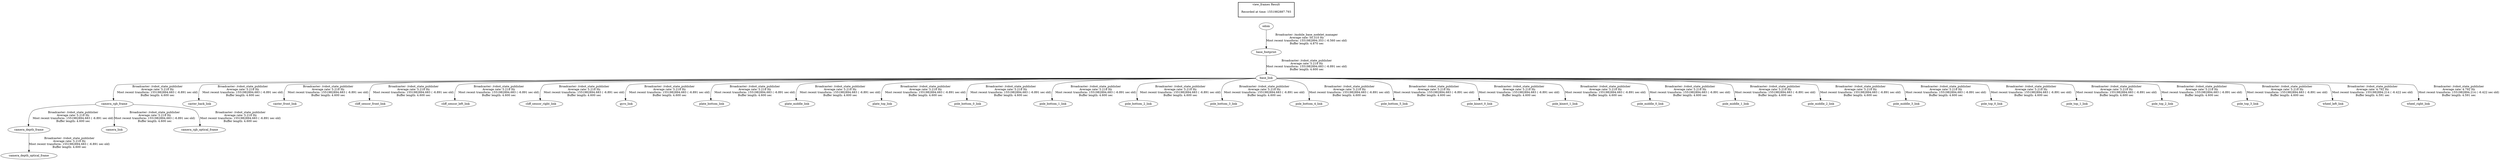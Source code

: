 digraph G {
"odom" -> "base_footprint"[label="Broadcaster: /mobile_base_nodelet_manager\nAverage rate: 50.310 Hz\nMost recent transform: 1551982894.353 ( -6.560 sec old)\nBuffer length: 4.870 sec\n"];
"base_footprint" -> "base_link"[label="Broadcaster: /robot_state_publisher\nAverage rate: 5.218 Hz\nMost recent transform: 1551982894.683 ( -6.891 sec old)\nBuffer length: 4.600 sec\n"];
"camera_rgb_frame" -> "camera_depth_frame"[label="Broadcaster: /robot_state_publisher\nAverage rate: 5.218 Hz\nMost recent transform: 1551982894.683 ( -6.891 sec old)\nBuffer length: 4.600 sec\n"];
"base_link" -> "camera_rgb_frame"[label="Broadcaster: /robot_state_publisher\nAverage rate: 5.218 Hz\nMost recent transform: 1551982894.683 ( -6.891 sec old)\nBuffer length: 4.600 sec\n"];
"camera_depth_frame" -> "camera_depth_optical_frame"[label="Broadcaster: /robot_state_publisher\nAverage rate: 5.218 Hz\nMost recent transform: 1551982894.683 ( -6.891 sec old)\nBuffer length: 4.600 sec\n"];
"camera_rgb_frame" -> "camera_link"[label="Broadcaster: /robot_state_publisher\nAverage rate: 5.218 Hz\nMost recent transform: 1551982894.683 ( -6.891 sec old)\nBuffer length: 4.600 sec\n"];
"camera_rgb_frame" -> "camera_rgb_optical_frame"[label="Broadcaster: /robot_state_publisher\nAverage rate: 5.218 Hz\nMost recent transform: 1551982894.683 ( -6.891 sec old)\nBuffer length: 4.600 sec\n"];
"base_link" -> "caster_back_link"[label="Broadcaster: /robot_state_publisher\nAverage rate: 5.218 Hz\nMost recent transform: 1551982894.683 ( -6.891 sec old)\nBuffer length: 4.600 sec\n"];
"base_link" -> "caster_front_link"[label="Broadcaster: /robot_state_publisher\nAverage rate: 5.218 Hz\nMost recent transform: 1551982894.683 ( -6.891 sec old)\nBuffer length: 4.600 sec\n"];
"base_link" -> "cliff_sensor_front_link"[label="Broadcaster: /robot_state_publisher\nAverage rate: 5.218 Hz\nMost recent transform: 1551982894.683 ( -6.891 sec old)\nBuffer length: 4.600 sec\n"];
"base_link" -> "cliff_sensor_left_link"[label="Broadcaster: /robot_state_publisher\nAverage rate: 5.218 Hz\nMost recent transform: 1551982894.683 ( -6.891 sec old)\nBuffer length: 4.600 sec\n"];
"base_link" -> "cliff_sensor_right_link"[label="Broadcaster: /robot_state_publisher\nAverage rate: 5.218 Hz\nMost recent transform: 1551982894.683 ( -6.891 sec old)\nBuffer length: 4.600 sec\n"];
"base_link" -> "gyro_link"[label="Broadcaster: /robot_state_publisher\nAverage rate: 5.218 Hz\nMost recent transform: 1551982894.683 ( -6.891 sec old)\nBuffer length: 4.600 sec\n"];
"base_link" -> "plate_bottom_link"[label="Broadcaster: /robot_state_publisher\nAverage rate: 5.218 Hz\nMost recent transform: 1551982894.683 ( -6.891 sec old)\nBuffer length: 4.600 sec\n"];
"base_link" -> "plate_middle_link"[label="Broadcaster: /robot_state_publisher\nAverage rate: 5.218 Hz\nMost recent transform: 1551982894.683 ( -6.891 sec old)\nBuffer length: 4.600 sec\n"];
"base_link" -> "plate_top_link"[label="Broadcaster: /robot_state_publisher\nAverage rate: 5.218 Hz\nMost recent transform: 1551982894.683 ( -6.891 sec old)\nBuffer length: 4.600 sec\n"];
"base_link" -> "pole_bottom_0_link"[label="Broadcaster: /robot_state_publisher\nAverage rate: 5.218 Hz\nMost recent transform: 1551982894.683 ( -6.891 sec old)\nBuffer length: 4.600 sec\n"];
"base_link" -> "pole_bottom_1_link"[label="Broadcaster: /robot_state_publisher\nAverage rate: 5.218 Hz\nMost recent transform: 1551982894.683 ( -6.891 sec old)\nBuffer length: 4.600 sec\n"];
"base_link" -> "pole_bottom_2_link"[label="Broadcaster: /robot_state_publisher\nAverage rate: 5.218 Hz\nMost recent transform: 1551982894.683 ( -6.891 sec old)\nBuffer length: 4.600 sec\n"];
"base_link" -> "pole_bottom_3_link"[label="Broadcaster: /robot_state_publisher\nAverage rate: 5.218 Hz\nMost recent transform: 1551982894.683 ( -6.891 sec old)\nBuffer length: 4.600 sec\n"];
"base_link" -> "pole_bottom_4_link"[label="Broadcaster: /robot_state_publisher\nAverage rate: 5.218 Hz\nMost recent transform: 1551982894.683 ( -6.891 sec old)\nBuffer length: 4.600 sec\n"];
"base_link" -> "pole_bottom_5_link"[label="Broadcaster: /robot_state_publisher\nAverage rate: 5.218 Hz\nMost recent transform: 1551982894.683 ( -6.891 sec old)\nBuffer length: 4.600 sec\n"];
"base_link" -> "pole_kinect_0_link"[label="Broadcaster: /robot_state_publisher\nAverage rate: 5.218 Hz\nMost recent transform: 1551982894.683 ( -6.891 sec old)\nBuffer length: 4.600 sec\n"];
"base_link" -> "pole_kinect_1_link"[label="Broadcaster: /robot_state_publisher\nAverage rate: 5.218 Hz\nMost recent transform: 1551982894.683 ( -6.891 sec old)\nBuffer length: 4.600 sec\n"];
"base_link" -> "pole_middle_0_link"[label="Broadcaster: /robot_state_publisher\nAverage rate: 5.218 Hz\nMost recent transform: 1551982894.683 ( -6.891 sec old)\nBuffer length: 4.600 sec\n"];
"base_link" -> "pole_middle_1_link"[label="Broadcaster: /robot_state_publisher\nAverage rate: 5.218 Hz\nMost recent transform: 1551982894.683 ( -6.891 sec old)\nBuffer length: 4.600 sec\n"];
"base_link" -> "pole_middle_2_link"[label="Broadcaster: /robot_state_publisher\nAverage rate: 5.218 Hz\nMost recent transform: 1551982894.683 ( -6.891 sec old)\nBuffer length: 4.600 sec\n"];
"base_link" -> "pole_middle_3_link"[label="Broadcaster: /robot_state_publisher\nAverage rate: 5.218 Hz\nMost recent transform: 1551982894.683 ( -6.891 sec old)\nBuffer length: 4.600 sec\n"];
"base_link" -> "pole_top_0_link"[label="Broadcaster: /robot_state_publisher\nAverage rate: 5.218 Hz\nMost recent transform: 1551982894.683 ( -6.891 sec old)\nBuffer length: 4.600 sec\n"];
"base_link" -> "pole_top_1_link"[label="Broadcaster: /robot_state_publisher\nAverage rate: 5.218 Hz\nMost recent transform: 1551982894.683 ( -6.891 sec old)\nBuffer length: 4.600 sec\n"];
"base_link" -> "pole_top_2_link"[label="Broadcaster: /robot_state_publisher\nAverage rate: 5.218 Hz\nMost recent transform: 1551982894.683 ( -6.891 sec old)\nBuffer length: 4.600 sec\n"];
"base_link" -> "pole_top_3_link"[label="Broadcaster: /robot_state_publisher\nAverage rate: 5.218 Hz\nMost recent transform: 1551982894.683 ( -6.891 sec old)\nBuffer length: 4.600 sec\n"];
"base_link" -> "wheel_left_link"[label="Broadcaster: /robot_state_publisher\nAverage rate: 4.792 Hz\nMost recent transform: 1551982894.214 ( -6.422 sec old)\nBuffer length: 4.591 sec\n"];
"base_link" -> "wheel_right_link"[label="Broadcaster: /robot_state_publisher\nAverage rate: 4.792 Hz\nMost recent transform: 1551982894.214 ( -6.422 sec old)\nBuffer length: 4.591 sec\n"];
edge [style=invis];
 subgraph cluster_legend { style=bold; color=black; label ="view_frames Result";
"Recorded at time: 1551982887.793"[ shape=plaintext ] ;
 }->"odom";
}
